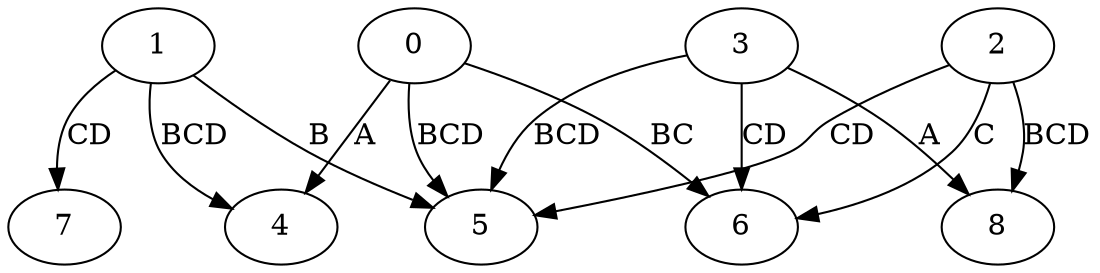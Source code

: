 digraph  {
	0 -> 4	 [label="A"];
	0 -> 5	 [label="BCD"];
	0 -> 6	 [label="BC"];
	1 -> 4	 [label="BCD"];
	1 -> 5	 [label="B"];
	1 -> 7	 [label="CD"];
	2 -> 5	 [label="CD"];
	2 -> 6	 [label="C"];
	2 -> 8	 [label="BCD"];
	3 -> 5	 [label="BCD"];
	3 -> 6	 [label="CD"];
	3 -> 8	 [label="A"];
}
